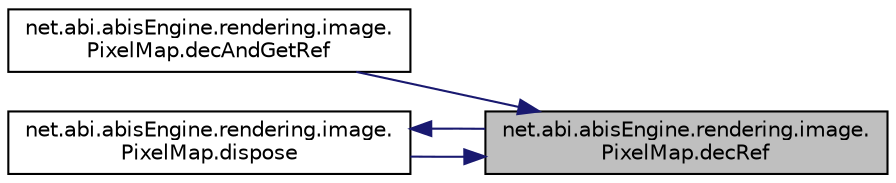 digraph "net.abi.abisEngine.rendering.image.PixelMap.decRef"
{
 // LATEX_PDF_SIZE
  edge [fontname="Helvetica",fontsize="10",labelfontname="Helvetica",labelfontsize="10"];
  node [fontname="Helvetica",fontsize="10",shape=record];
  rankdir="RL";
  Node1 [label="net.abi.abisEngine.rendering.image.\lPixelMap.decRef",height=0.2,width=0.4,color="black", fillcolor="grey75", style="filled", fontcolor="black",tooltip=" "];
  Node1 -> Node2 [dir="back",color="midnightblue",fontsize="10",style="solid",fontname="Helvetica"];
  Node2 [label="net.abi.abisEngine.rendering.image.\lPixelMap.decAndGetRef",height=0.2,width=0.4,color="black", fillcolor="white", style="filled",URL="$d0/d93/classnet_1_1abi_1_1abis_engine_1_1rendering_1_1image_1_1_pixel_map.html#a254fd428475feca61953efb3350f6f27",tooltip=" "];
  Node1 -> Node3 [dir="back",color="midnightblue",fontsize="10",style="solid",fontname="Helvetica"];
  Node3 [label="net.abi.abisEngine.rendering.image.\lPixelMap.dispose",height=0.2,width=0.4,color="black", fillcolor="white", style="filled",URL="$d0/d93/classnet_1_1abi_1_1abis_engine_1_1rendering_1_1image_1_1_pixel_map.html#aefc94d8d8c3d5b9a54c016feb7611450",tooltip=" "];
  Node3 -> Node1 [dir="back",color="midnightblue",fontsize="10",style="solid",fontname="Helvetica"];
}
